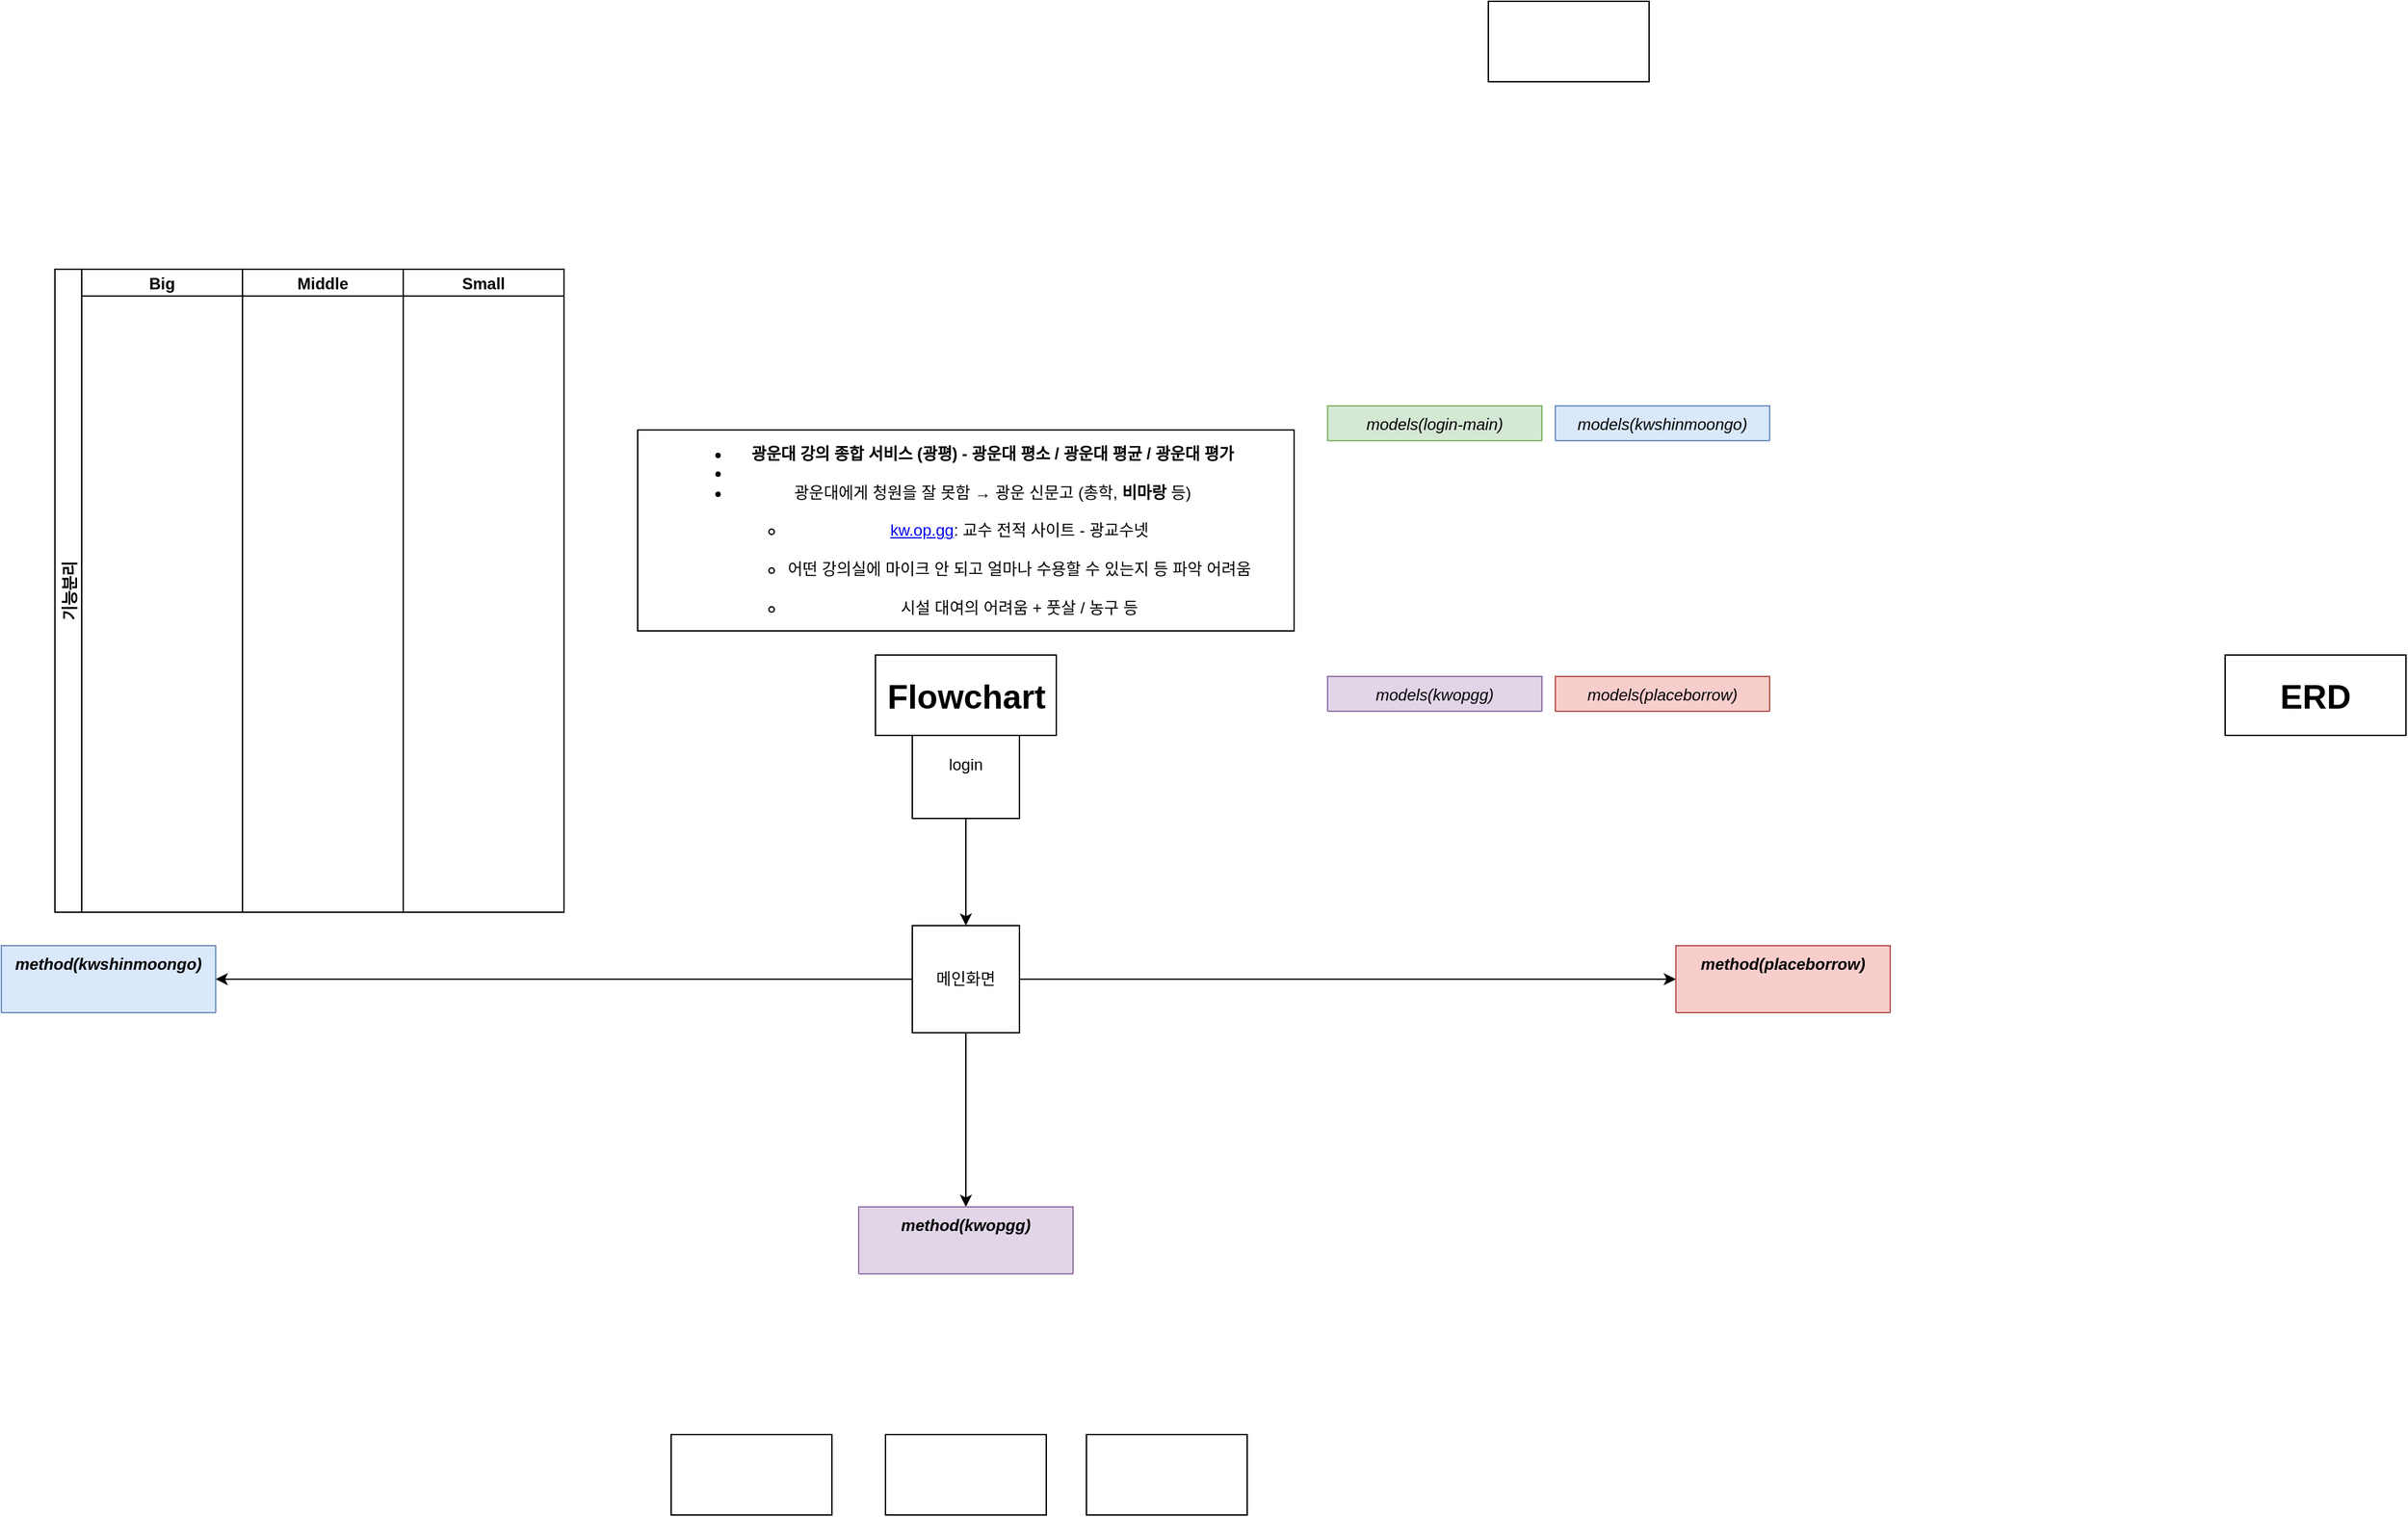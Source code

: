 <mxfile version="24.8.4">
  <diagram id="R2lEEEUBdFMjLlhIrx00" name="Page-1">
    <mxGraphModel dx="2658" dy="1616" grid="1" gridSize="10" guides="1" tooltips="1" connect="1" arrows="1" fold="1" page="1" pageScale="1" pageWidth="850" pageHeight="1100" math="0" shadow="0" extFonts="Permanent Marker^https://fonts.googleapis.com/css?family=Permanent+Marker">
      <root>
        <mxCell id="0" />
        <mxCell id="1" parent="0" />
        <mxCell id="3GmIEutji8pc6yviIONt-1" value="&lt;ul&gt;&lt;li&gt;&lt;strong&gt;광운대 강의 종합 서비스 (광평) - 광운대 평소 / 광운대 평균 / 광운대 평가&lt;/strong&gt;&lt;/li&gt;&lt;li&gt;&lt;br&gt;&lt;/li&gt;&lt;li&gt;광운대에게 청원을 잘 못함 → 광운 신문고 (총학, &lt;strong style=&quot;background-color: initial;&quot;&gt;비마랑&lt;/strong&gt;&lt;span style=&quot;background-color: initial;&quot;&gt; 등)&lt;/span&gt;&lt;ul&gt;&lt;br&gt;&lt;li&gt;&lt;a href=&quot;http://kw.op.gg&quot;&gt;kw.op.gg&lt;/a&gt;: 교수 전적 사이트 - 광교수넷&lt;/li&gt;&lt;br&gt;&lt;li&gt;어떤 강의실에 마이크 안 되고 얼마나 수용할 수 있는지 등 파악 어려움&lt;/li&gt;&lt;br&gt;&lt;li&gt;시설 대여의 어려움 + 풋살 / 농구 등&lt;/li&gt;&lt;/ul&gt;&lt;/li&gt;&lt;/ul&gt;" style="rounded=0;whiteSpace=wrap;html=1;" vertex="1" parent="1">
          <mxGeometry x="-725" y="70" width="490" height="150" as="geometry" />
        </mxCell>
        <mxCell id="3GmIEutji8pc6yviIONt-5" value="" style="edgeStyle=orthogonalEdgeStyle;rounded=0;orthogonalLoop=1;jettySize=auto;html=1;entryX=0;entryY=0.5;entryDx=0;entryDy=0;" edge="1" parent="1" source="3GmIEutji8pc6yviIONt-3" target="3GmIEutji8pc6yviIONt-102">
          <mxGeometry relative="1" as="geometry">
            <mxPoint x="-380" y="480" as="targetPoint" />
          </mxGeometry>
        </mxCell>
        <mxCell id="3GmIEutji8pc6yviIONt-10" value="" style="edgeStyle=orthogonalEdgeStyle;rounded=0;orthogonalLoop=1;jettySize=auto;html=1;entryX=1;entryY=0.5;entryDx=0;entryDy=0;" edge="1" parent="1" source="3GmIEutji8pc6yviIONt-3" target="3GmIEutji8pc6yviIONt-110">
          <mxGeometry relative="1" as="geometry">
            <mxPoint x="-920" y="480" as="targetPoint" />
          </mxGeometry>
        </mxCell>
        <mxCell id="3GmIEutji8pc6yviIONt-15" value="" style="edgeStyle=orthogonalEdgeStyle;rounded=0;orthogonalLoop=1;jettySize=auto;html=1;exitX=0.5;exitY=1;exitDx=0;exitDy=0;" edge="1" parent="1" source="3GmIEutji8pc6yviIONt-14" target="3GmIEutji8pc6yviIONt-3">
          <mxGeometry relative="1" as="geometry">
            <mxPoint x="-480" y="430" as="sourcePoint" />
          </mxGeometry>
        </mxCell>
        <mxCell id="3GmIEutji8pc6yviIONt-3" value="메인화면" style="whiteSpace=wrap;html=1;aspect=fixed;gradientColor=none;" vertex="1" parent="1">
          <mxGeometry x="-520" y="440" width="80" height="80" as="geometry" />
        </mxCell>
        <mxCell id="3GmIEutji8pc6yviIONt-12" value="" style="edgeStyle=orthogonalEdgeStyle;rounded=0;orthogonalLoop=1;jettySize=auto;html=1;entryX=0.5;entryY=0;entryDx=0;entryDy=0;exitX=0.5;exitY=1;exitDx=0;exitDy=0;" edge="1" parent="1" source="3GmIEutji8pc6yviIONt-3">
          <mxGeometry relative="1" as="geometry">
            <mxPoint x="-470" y="530" as="sourcePoint" />
            <mxPoint x="-480" y="650" as="targetPoint" />
            <Array as="points">
              <mxPoint x="-480" y="580" />
              <mxPoint x="-480" y="580" />
            </Array>
          </mxGeometry>
        </mxCell>
        <mxCell id="3GmIEutji8pc6yviIONt-14" value="login" style="whiteSpace=wrap;html=1;aspect=fixed;" vertex="1" parent="1">
          <mxGeometry x="-520" y="280" width="80" height="80" as="geometry" />
        </mxCell>
        <mxCell id="3GmIEutji8pc6yviIONt-2" value="&lt;font style=&quot;font-size: 25px;&quot;&gt;Flowchart&lt;/font&gt;" style="rounded=0;whiteSpace=wrap;html=1;fontStyle=1" vertex="1" parent="1">
          <mxGeometry x="-547.5" y="238" width="135" height="60" as="geometry" />
        </mxCell>
        <mxCell id="3GmIEutji8pc6yviIONt-16" value="" style="rounded=0;whiteSpace=wrap;html=1;" vertex="1" parent="1">
          <mxGeometry x="-90" y="-250" width="120" height="60" as="geometry" />
        </mxCell>
        <mxCell id="3GmIEutji8pc6yviIONt-19" value="" style="rounded=0;whiteSpace=wrap;html=1;" vertex="1" parent="1">
          <mxGeometry x="-700" y="820" width="120" height="60" as="geometry" />
        </mxCell>
        <mxCell id="3GmIEutji8pc6yviIONt-20" value="" style="rounded=0;whiteSpace=wrap;html=1;" vertex="1" parent="1">
          <mxGeometry x="-540" y="820" width="120" height="60" as="geometry" />
        </mxCell>
        <mxCell id="3GmIEutji8pc6yviIONt-21" value="" style="rounded=0;whiteSpace=wrap;html=1;" vertex="1" parent="1">
          <mxGeometry x="-390" y="820" width="120" height="60" as="geometry" />
        </mxCell>
        <mxCell id="3GmIEutji8pc6yviIONt-61" value="models(login-main)" style="swimlane;fontStyle=2;align=center;verticalAlign=top;childLayout=stackLayout;horizontal=1;startSize=26;horizontalStack=0;resizeParent=1;resizeLast=0;collapsible=1;marginBottom=0;rounded=0;shadow=0;strokeWidth=1;fillColor=#d5e8d4;strokeColor=#82b366;" vertex="1" collapsed="1" parent="1">
          <mxGeometry x="-210" y="52" width="160" height="26" as="geometry">
            <mxRectangle x="-210" y="52" width="160" height="186" as="alternateBounds" />
          </mxGeometry>
        </mxCell>
        <mxCell id="3GmIEutji8pc6yviIONt-62" value="title" style="text;align=left;verticalAlign=top;spacingLeft=4;spacingRight=4;overflow=hidden;rotatable=0;points=[[0,0.5],[1,0.5]];portConstraint=eastwest;" vertex="1" parent="3GmIEutji8pc6yviIONt-61">
          <mxGeometry y="26" width="160" height="26" as="geometry" />
        </mxCell>
        <mxCell id="3GmIEutji8pc6yviIONt-63" value="description" style="text;align=left;verticalAlign=top;spacingLeft=4;spacingRight=4;overflow=hidden;rotatable=0;points=[[0,0.5],[1,0.5]];portConstraint=eastwest;rounded=0;shadow=0;html=0;" vertex="1" parent="3GmIEutji8pc6yviIONt-61">
          <mxGeometry y="52" width="160" height="26" as="geometry" />
        </mxCell>
        <mxCell id="3GmIEutji8pc6yviIONt-65" value="" style="line;html=1;strokeWidth=1;align=left;verticalAlign=middle;spacingTop=-1;spacingLeft=3;spacingRight=3;rotatable=0;labelPosition=right;points=[];portConstraint=eastwest;strokeColor=none;" vertex="1" parent="3GmIEutji8pc6yviIONt-61">
          <mxGeometry y="78" width="160" height="4" as="geometry" />
        </mxCell>
        <mxCell id="3GmIEutji8pc6yviIONt-66" value="completed (default = false)" style="text;align=left;verticalAlign=top;spacingLeft=4;spacingRight=4;overflow=hidden;rotatable=0;points=[[0,0.5],[1,0.5]];portConstraint=eastwest;rounded=0;shadow=0;html=0;" vertex="1" parent="3GmIEutji8pc6yviIONt-61">
          <mxGeometry y="82" width="160" height="26" as="geometry" />
        </mxCell>
        <mxCell id="3GmIEutji8pc6yviIONt-67" value="#usercreationform사용한다&#xa;가정&#xa;id(username),&#xa;password1,2, email" style="text;align=left;verticalAlign=top;spacingLeft=4;spacingRight=4;overflow=hidden;rotatable=0;points=[[0,0.5],[1,0.5]];portConstraint=eastwest;strokeColor=none;fillColor=#dae8fc;" vertex="1" parent="3GmIEutji8pc6yviIONt-61">
          <mxGeometry y="108" width="160" height="72" as="geometry" />
        </mxCell>
        <mxCell id="3GmIEutji8pc6yviIONt-69" value="models(kwshinmoongo)" style="swimlane;fontStyle=2;align=center;verticalAlign=top;childLayout=stackLayout;horizontal=1;startSize=26;horizontalStack=0;resizeParent=1;resizeLast=0;collapsible=1;marginBottom=0;rounded=0;shadow=0;strokeWidth=1;fillColor=#dae8fc;strokeColor=#6c8ebf;" vertex="1" collapsed="1" parent="1">
          <mxGeometry x="-40" y="52" width="160" height="26" as="geometry">
            <mxRectangle x="-40" y="52" width="160" height="186" as="alternateBounds" />
          </mxGeometry>
        </mxCell>
        <mxCell id="3GmIEutji8pc6yviIONt-70" value="title" style="text;align=left;verticalAlign=top;spacingLeft=4;spacingRight=4;overflow=hidden;rotatable=0;points=[[0,0.5],[1,0.5]];portConstraint=eastwest;" vertex="1" parent="3GmIEutji8pc6yviIONt-69">
          <mxGeometry y="26" width="160" height="26" as="geometry" />
        </mxCell>
        <mxCell id="3GmIEutji8pc6yviIONt-71" value="description" style="text;align=left;verticalAlign=top;spacingLeft=4;spacingRight=4;overflow=hidden;rotatable=0;points=[[0,0.5],[1,0.5]];portConstraint=eastwest;rounded=0;shadow=0;html=0;" vertex="1" parent="3GmIEutji8pc6yviIONt-69">
          <mxGeometry y="52" width="160" height="26" as="geometry" />
        </mxCell>
        <mxCell id="3GmIEutji8pc6yviIONt-72" value="created_at (date) (auto)" style="text;align=left;verticalAlign=top;spacingLeft=4;spacingRight=4;overflow=hidden;rotatable=0;points=[[0,0.5],[1,0.5]];portConstraint=eastwest;rounded=0;shadow=0;html=0;" vertex="1" parent="3GmIEutji8pc6yviIONt-69">
          <mxGeometry y="78" width="160" height="26" as="geometry" />
        </mxCell>
        <mxCell id="3GmIEutji8pc6yviIONt-73" value="" style="line;html=1;strokeWidth=1;align=left;verticalAlign=middle;spacingTop=-1;spacingLeft=3;spacingRight=3;rotatable=0;labelPosition=right;points=[];portConstraint=eastwest;strokeColor=none;" vertex="1" parent="3GmIEutji8pc6yviIONt-69">
          <mxGeometry y="104" width="160" height="4" as="geometry" />
        </mxCell>
        <mxCell id="3GmIEutji8pc6yviIONt-74" value="completed (default = false)" style="text;align=left;verticalAlign=top;spacingLeft=4;spacingRight=4;overflow=hidden;rotatable=0;points=[[0,0.5],[1,0.5]];portConstraint=eastwest;rounded=0;shadow=0;html=0;" vertex="1" parent="3GmIEutji8pc6yviIONt-69">
          <mxGeometry y="108" width="160" height="26" as="geometry" />
        </mxCell>
        <mxCell id="3GmIEutji8pc6yviIONt-75" value="important (default = false)" style="text;align=left;verticalAlign=top;spacingLeft=4;spacingRight=4;overflow=hidden;rotatable=0;points=[[0,0.5],[1,0.5]];portConstraint=eastwest;" vertex="1" parent="3GmIEutji8pc6yviIONt-69">
          <mxGeometry y="134" width="160" height="26" as="geometry" />
        </mxCell>
        <mxCell id="3GmIEutji8pc6yviIONt-76" value="primary key(id)" style="text;align=left;verticalAlign=top;spacingLeft=4;spacingRight=4;overflow=hidden;rotatable=0;points=[[0,0.5],[1,0.5]];portConstraint=eastwest;" vertex="1" parent="3GmIEutji8pc6yviIONt-69">
          <mxGeometry y="160" width="160" height="26" as="geometry" />
        </mxCell>
        <mxCell id="3GmIEutji8pc6yviIONt-77" value="models(kwopgg)" style="swimlane;fontStyle=2;align=center;verticalAlign=top;childLayout=stackLayout;horizontal=1;startSize=26;horizontalStack=0;resizeParent=1;resizeLast=0;collapsible=1;marginBottom=0;rounded=0;shadow=0;strokeWidth=1;fillColor=#e1d5e7;strokeColor=#9673a6;" vertex="1" collapsed="1" parent="1">
          <mxGeometry x="-210" y="254" width="160" height="26" as="geometry">
            <mxRectangle x="-210" y="254" width="160" height="186" as="alternateBounds" />
          </mxGeometry>
        </mxCell>
        <mxCell id="3GmIEutji8pc6yviIONt-78" value="title" style="text;align=left;verticalAlign=top;spacingLeft=4;spacingRight=4;overflow=hidden;rotatable=0;points=[[0,0.5],[1,0.5]];portConstraint=eastwest;" vertex="1" parent="3GmIEutji8pc6yviIONt-77">
          <mxGeometry y="26" width="160" height="26" as="geometry" />
        </mxCell>
        <mxCell id="3GmIEutji8pc6yviIONt-79" value="description" style="text;align=left;verticalAlign=top;spacingLeft=4;spacingRight=4;overflow=hidden;rotatable=0;points=[[0,0.5],[1,0.5]];portConstraint=eastwest;rounded=0;shadow=0;html=0;" vertex="1" parent="3GmIEutji8pc6yviIONt-77">
          <mxGeometry y="52" width="160" height="26" as="geometry" />
        </mxCell>
        <mxCell id="3GmIEutji8pc6yviIONt-80" value="created_at (date) (auto)" style="text;align=left;verticalAlign=top;spacingLeft=4;spacingRight=4;overflow=hidden;rotatable=0;points=[[0,0.5],[1,0.5]];portConstraint=eastwest;rounded=0;shadow=0;html=0;" vertex="1" parent="3GmIEutji8pc6yviIONt-77">
          <mxGeometry y="78" width="160" height="26" as="geometry" />
        </mxCell>
        <mxCell id="3GmIEutji8pc6yviIONt-81" value="" style="line;html=1;strokeWidth=1;align=left;verticalAlign=middle;spacingTop=-1;spacingLeft=3;spacingRight=3;rotatable=0;labelPosition=right;points=[];portConstraint=eastwest;strokeColor=none;" vertex="1" parent="3GmIEutji8pc6yviIONt-77">
          <mxGeometry y="104" width="160" height="4" as="geometry" />
        </mxCell>
        <mxCell id="3GmIEutji8pc6yviIONt-82" value="completed (default = false)" style="text;align=left;verticalAlign=top;spacingLeft=4;spacingRight=4;overflow=hidden;rotatable=0;points=[[0,0.5],[1,0.5]];portConstraint=eastwest;rounded=0;shadow=0;html=0;" vertex="1" parent="3GmIEutji8pc6yviIONt-77">
          <mxGeometry y="108" width="160" height="26" as="geometry" />
        </mxCell>
        <mxCell id="3GmIEutji8pc6yviIONt-83" value="important (default = false)" style="text;align=left;verticalAlign=top;spacingLeft=4;spacingRight=4;overflow=hidden;rotatable=0;points=[[0,0.5],[1,0.5]];portConstraint=eastwest;" vertex="1" parent="3GmIEutji8pc6yviIONt-77">
          <mxGeometry y="134" width="160" height="26" as="geometry" />
        </mxCell>
        <mxCell id="3GmIEutji8pc6yviIONt-84" value="primary key(id)" style="text;align=left;verticalAlign=top;spacingLeft=4;spacingRight=4;overflow=hidden;rotatable=0;points=[[0,0.5],[1,0.5]];portConstraint=eastwest;" vertex="1" parent="3GmIEutji8pc6yviIONt-77">
          <mxGeometry y="160" width="160" height="26" as="geometry" />
        </mxCell>
        <mxCell id="3GmIEutji8pc6yviIONt-85" value="models(placeborrow)" style="swimlane;fontStyle=2;align=center;verticalAlign=top;childLayout=stackLayout;horizontal=1;startSize=26;horizontalStack=0;resizeParent=1;resizeLast=0;collapsible=1;marginBottom=0;rounded=0;shadow=0;strokeWidth=1;fillColor=#f8cecc;strokeColor=#b85450;" vertex="1" collapsed="1" parent="1">
          <mxGeometry x="-40" y="254" width="160" height="26" as="geometry">
            <mxRectangle x="-40" y="254" width="160" height="186" as="alternateBounds" />
          </mxGeometry>
        </mxCell>
        <mxCell id="3GmIEutji8pc6yviIONt-86" value="title" style="text;align=left;verticalAlign=top;spacingLeft=4;spacingRight=4;overflow=hidden;rotatable=0;points=[[0,0.5],[1,0.5]];portConstraint=eastwest;" vertex="1" parent="3GmIEutji8pc6yviIONt-85">
          <mxGeometry y="26" width="160" height="26" as="geometry" />
        </mxCell>
        <mxCell id="3GmIEutji8pc6yviIONt-87" value="description" style="text;align=left;verticalAlign=top;spacingLeft=4;spacingRight=4;overflow=hidden;rotatable=0;points=[[0,0.5],[1,0.5]];portConstraint=eastwest;rounded=0;shadow=0;html=0;" vertex="1" parent="3GmIEutji8pc6yviIONt-85">
          <mxGeometry y="52" width="160" height="26" as="geometry" />
        </mxCell>
        <mxCell id="3GmIEutji8pc6yviIONt-88" value="created_at (date) (auto)" style="text;align=left;verticalAlign=top;spacingLeft=4;spacingRight=4;overflow=hidden;rotatable=0;points=[[0,0.5],[1,0.5]];portConstraint=eastwest;rounded=0;shadow=0;html=0;" vertex="1" parent="3GmIEutji8pc6yviIONt-85">
          <mxGeometry y="78" width="160" height="26" as="geometry" />
        </mxCell>
        <mxCell id="3GmIEutji8pc6yviIONt-89" value="" style="line;html=1;strokeWidth=1;align=left;verticalAlign=middle;spacingTop=-1;spacingLeft=3;spacingRight=3;rotatable=0;labelPosition=right;points=[];portConstraint=eastwest;strokeColor=none;" vertex="1" parent="3GmIEutji8pc6yviIONt-85">
          <mxGeometry y="104" width="160" height="4" as="geometry" />
        </mxCell>
        <mxCell id="3GmIEutji8pc6yviIONt-90" value="completed (default = false)" style="text;align=left;verticalAlign=top;spacingLeft=4;spacingRight=4;overflow=hidden;rotatable=0;points=[[0,0.5],[1,0.5]];portConstraint=eastwest;rounded=0;shadow=0;html=0;" vertex="1" parent="3GmIEutji8pc6yviIONt-85">
          <mxGeometry y="108" width="160" height="26" as="geometry" />
        </mxCell>
        <mxCell id="3GmIEutji8pc6yviIONt-91" value="important (default = false)" style="text;align=left;verticalAlign=top;spacingLeft=4;spacingRight=4;overflow=hidden;rotatable=0;points=[[0,0.5],[1,0.5]];portConstraint=eastwest;" vertex="1" parent="3GmIEutji8pc6yviIONt-85">
          <mxGeometry y="134" width="160" height="26" as="geometry" />
        </mxCell>
        <mxCell id="3GmIEutji8pc6yviIONt-92" value="primary key(id)" style="text;align=left;verticalAlign=top;spacingLeft=4;spacingRight=4;overflow=hidden;rotatable=0;points=[[0,0.5],[1,0.5]];portConstraint=eastwest;" vertex="1" parent="3GmIEutji8pc6yviIONt-85">
          <mxGeometry y="160" width="160" height="26" as="geometry" />
        </mxCell>
        <mxCell id="3GmIEutji8pc6yviIONt-93" value="&lt;font style=&quot;font-size: 25px;&quot;&gt;ERD&lt;/font&gt;" style="rounded=0;whiteSpace=wrap;html=1;fontStyle=1" vertex="1" parent="1">
          <mxGeometry x="460" y="238" width="135" height="60" as="geometry" />
        </mxCell>
        <mxCell id="3GmIEutji8pc6yviIONt-94" value="method(kwopgg)" style="swimlane;fontStyle=3;align=center;verticalAlign=top;childLayout=stackLayout;horizontal=1;startSize=50;horizontalStack=0;resizeParent=1;resizeLast=0;collapsible=1;marginBottom=0;rounded=0;shadow=0;strokeWidth=1;fillColor=#e1d5e7;strokeColor=#9673a6;" vertex="1" collapsed="1" parent="1">
          <mxGeometry x="-560" y="650" width="160" height="50" as="geometry">
            <mxRectangle x="-560" y="650" width="160" height="186" as="alternateBounds" />
          </mxGeometry>
        </mxCell>
        <mxCell id="3GmIEutji8pc6yviIONt-95" value="title" style="text;align=left;verticalAlign=top;spacingLeft=4;spacingRight=4;overflow=hidden;rotatable=0;points=[[0,0.5],[1,0.5]];portConstraint=eastwest;" vertex="1" parent="3GmIEutji8pc6yviIONt-94">
          <mxGeometry y="26" width="160" height="26" as="geometry" />
        </mxCell>
        <mxCell id="3GmIEutji8pc6yviIONt-96" value="description" style="text;align=left;verticalAlign=top;spacingLeft=4;spacingRight=4;overflow=hidden;rotatable=0;points=[[0,0.5],[1,0.5]];portConstraint=eastwest;rounded=0;shadow=0;html=0;" vertex="1" parent="3GmIEutji8pc6yviIONt-94">
          <mxGeometry y="52" width="160" height="26" as="geometry" />
        </mxCell>
        <mxCell id="3GmIEutji8pc6yviIONt-97" value="created_at (date) (auto)" style="text;align=left;verticalAlign=top;spacingLeft=4;spacingRight=4;overflow=hidden;rotatable=0;points=[[0,0.5],[1,0.5]];portConstraint=eastwest;rounded=0;shadow=0;html=0;" vertex="1" parent="3GmIEutji8pc6yviIONt-94">
          <mxGeometry y="78" width="160" height="26" as="geometry" />
        </mxCell>
        <mxCell id="3GmIEutji8pc6yviIONt-98" value="" style="line;html=1;strokeWidth=1;align=left;verticalAlign=middle;spacingTop=-1;spacingLeft=3;spacingRight=3;rotatable=0;labelPosition=right;points=[];portConstraint=eastwest;strokeColor=none;" vertex="1" parent="3GmIEutji8pc6yviIONt-94">
          <mxGeometry y="104" width="160" height="4" as="geometry" />
        </mxCell>
        <mxCell id="3GmIEutji8pc6yviIONt-99" value="completed (default = false)" style="text;align=left;verticalAlign=top;spacingLeft=4;spacingRight=4;overflow=hidden;rotatable=0;points=[[0,0.5],[1,0.5]];portConstraint=eastwest;rounded=0;shadow=0;html=0;" vertex="1" parent="3GmIEutji8pc6yviIONt-94">
          <mxGeometry y="108" width="160" height="26" as="geometry" />
        </mxCell>
        <mxCell id="3GmIEutji8pc6yviIONt-100" value="important (default = false)" style="text;align=left;verticalAlign=top;spacingLeft=4;spacingRight=4;overflow=hidden;rotatable=0;points=[[0,0.5],[1,0.5]];portConstraint=eastwest;" vertex="1" parent="3GmIEutji8pc6yviIONt-94">
          <mxGeometry y="134" width="160" height="26" as="geometry" />
        </mxCell>
        <mxCell id="3GmIEutji8pc6yviIONt-101" value="primary key(id)" style="text;align=left;verticalAlign=top;spacingLeft=4;spacingRight=4;overflow=hidden;rotatable=0;points=[[0,0.5],[1,0.5]];portConstraint=eastwest;" vertex="1" parent="3GmIEutji8pc6yviIONt-94">
          <mxGeometry y="160" width="160" height="26" as="geometry" />
        </mxCell>
        <mxCell id="3GmIEutji8pc6yviIONt-102" value="method(placeborrow)" style="swimlane;fontStyle=3;align=center;verticalAlign=top;childLayout=stackLayout;horizontal=1;startSize=50;horizontalStack=0;resizeParent=1;resizeLast=0;collapsible=1;marginBottom=0;rounded=0;shadow=0;strokeWidth=1;fillColor=#f8cecc;strokeColor=#b85450;" vertex="1" collapsed="1" parent="1">
          <mxGeometry x="50" y="455" width="160" height="50" as="geometry">
            <mxRectangle x="-560" y="650" width="160" height="186" as="alternateBounds" />
          </mxGeometry>
        </mxCell>
        <mxCell id="3GmIEutji8pc6yviIONt-103" value="title" style="text;align=left;verticalAlign=top;spacingLeft=4;spacingRight=4;overflow=hidden;rotatable=0;points=[[0,0.5],[1,0.5]];portConstraint=eastwest;" vertex="1" parent="3GmIEutji8pc6yviIONt-102">
          <mxGeometry y="26" width="160" height="26" as="geometry" />
        </mxCell>
        <mxCell id="3GmIEutji8pc6yviIONt-104" value="description" style="text;align=left;verticalAlign=top;spacingLeft=4;spacingRight=4;overflow=hidden;rotatable=0;points=[[0,0.5],[1,0.5]];portConstraint=eastwest;rounded=0;shadow=0;html=0;" vertex="1" parent="3GmIEutji8pc6yviIONt-102">
          <mxGeometry y="52" width="160" height="26" as="geometry" />
        </mxCell>
        <mxCell id="3GmIEutji8pc6yviIONt-105" value="created_at (date) (auto)" style="text;align=left;verticalAlign=top;spacingLeft=4;spacingRight=4;overflow=hidden;rotatable=0;points=[[0,0.5],[1,0.5]];portConstraint=eastwest;rounded=0;shadow=0;html=0;" vertex="1" parent="3GmIEutji8pc6yviIONt-102">
          <mxGeometry y="78" width="160" height="26" as="geometry" />
        </mxCell>
        <mxCell id="3GmIEutji8pc6yviIONt-106" value="" style="line;html=1;strokeWidth=1;align=left;verticalAlign=middle;spacingTop=-1;spacingLeft=3;spacingRight=3;rotatable=0;labelPosition=right;points=[];portConstraint=eastwest;strokeColor=none;" vertex="1" parent="3GmIEutji8pc6yviIONt-102">
          <mxGeometry y="104" width="160" height="4" as="geometry" />
        </mxCell>
        <mxCell id="3GmIEutji8pc6yviIONt-107" value="completed (default = false)" style="text;align=left;verticalAlign=top;spacingLeft=4;spacingRight=4;overflow=hidden;rotatable=0;points=[[0,0.5],[1,0.5]];portConstraint=eastwest;rounded=0;shadow=0;html=0;" vertex="1" parent="3GmIEutji8pc6yviIONt-102">
          <mxGeometry y="108" width="160" height="26" as="geometry" />
        </mxCell>
        <mxCell id="3GmIEutji8pc6yviIONt-108" value="important (default = false)" style="text;align=left;verticalAlign=top;spacingLeft=4;spacingRight=4;overflow=hidden;rotatable=0;points=[[0,0.5],[1,0.5]];portConstraint=eastwest;" vertex="1" parent="3GmIEutji8pc6yviIONt-102">
          <mxGeometry y="134" width="160" height="26" as="geometry" />
        </mxCell>
        <mxCell id="3GmIEutji8pc6yviIONt-109" value="primary key(id)" style="text;align=left;verticalAlign=top;spacingLeft=4;spacingRight=4;overflow=hidden;rotatable=0;points=[[0,0.5],[1,0.5]];portConstraint=eastwest;" vertex="1" parent="3GmIEutji8pc6yviIONt-102">
          <mxGeometry y="160" width="160" height="26" as="geometry" />
        </mxCell>
        <mxCell id="3GmIEutji8pc6yviIONt-110" value="method(kwshinmoongo)" style="swimlane;fontStyle=3;align=center;verticalAlign=top;childLayout=stackLayout;horizontal=1;startSize=50;horizontalStack=0;resizeParent=1;resizeLast=0;collapsible=1;marginBottom=0;rounded=0;shadow=0;strokeWidth=1;fillColor=#dae8fc;strokeColor=#6c8ebf;" vertex="1" collapsed="1" parent="1">
          <mxGeometry x="-1200" y="455" width="160" height="50" as="geometry">
            <mxRectangle x="-560" y="650" width="160" height="186" as="alternateBounds" />
          </mxGeometry>
        </mxCell>
        <mxCell id="3GmIEutji8pc6yviIONt-111" value="title" style="text;align=left;verticalAlign=top;spacingLeft=4;spacingRight=4;overflow=hidden;rotatable=0;points=[[0,0.5],[1,0.5]];portConstraint=eastwest;" vertex="1" parent="3GmIEutji8pc6yviIONt-110">
          <mxGeometry y="26" width="160" height="26" as="geometry" />
        </mxCell>
        <mxCell id="3GmIEutji8pc6yviIONt-112" value="description" style="text;align=left;verticalAlign=top;spacingLeft=4;spacingRight=4;overflow=hidden;rotatable=0;points=[[0,0.5],[1,0.5]];portConstraint=eastwest;rounded=0;shadow=0;html=0;" vertex="1" parent="3GmIEutji8pc6yviIONt-110">
          <mxGeometry y="52" width="160" height="26" as="geometry" />
        </mxCell>
        <mxCell id="3GmIEutji8pc6yviIONt-113" value="created_at (date) (auto)" style="text;align=left;verticalAlign=top;spacingLeft=4;spacingRight=4;overflow=hidden;rotatable=0;points=[[0,0.5],[1,0.5]];portConstraint=eastwest;rounded=0;shadow=0;html=0;" vertex="1" parent="3GmIEutji8pc6yviIONt-110">
          <mxGeometry y="78" width="160" height="26" as="geometry" />
        </mxCell>
        <mxCell id="3GmIEutji8pc6yviIONt-114" value="" style="line;html=1;strokeWidth=1;align=left;verticalAlign=middle;spacingTop=-1;spacingLeft=3;spacingRight=3;rotatable=0;labelPosition=right;points=[];portConstraint=eastwest;strokeColor=none;" vertex="1" parent="3GmIEutji8pc6yviIONt-110">
          <mxGeometry y="104" width="160" height="4" as="geometry" />
        </mxCell>
        <mxCell id="3GmIEutji8pc6yviIONt-115" value="completed (default = false)" style="text;align=left;verticalAlign=top;spacingLeft=4;spacingRight=4;overflow=hidden;rotatable=0;points=[[0,0.5],[1,0.5]];portConstraint=eastwest;rounded=0;shadow=0;html=0;" vertex="1" parent="3GmIEutji8pc6yviIONt-110">
          <mxGeometry y="108" width="160" height="26" as="geometry" />
        </mxCell>
        <mxCell id="3GmIEutji8pc6yviIONt-116" value="important (default = false)" style="text;align=left;verticalAlign=top;spacingLeft=4;spacingRight=4;overflow=hidden;rotatable=0;points=[[0,0.5],[1,0.5]];portConstraint=eastwest;" vertex="1" parent="3GmIEutji8pc6yviIONt-110">
          <mxGeometry y="134" width="160" height="26" as="geometry" />
        </mxCell>
        <mxCell id="3GmIEutji8pc6yviIONt-117" value="primary key(id)" style="text;align=left;verticalAlign=top;spacingLeft=4;spacingRight=4;overflow=hidden;rotatable=0;points=[[0,0.5],[1,0.5]];portConstraint=eastwest;" vertex="1" parent="3GmIEutji8pc6yviIONt-110">
          <mxGeometry y="160" width="160" height="26" as="geometry" />
        </mxCell>
        <mxCell id="3GmIEutji8pc6yviIONt-118" value="기능분리" style="swimlane;childLayout=stackLayout;resizeParent=1;resizeParentMax=0;startSize=20;horizontal=0;horizontalStack=1;" vertex="1" parent="1">
          <mxGeometry x="-1160" y="-50" width="380" height="480" as="geometry" />
        </mxCell>
        <mxCell id="3GmIEutji8pc6yviIONt-119" value="Big" style="swimlane;startSize=20;" vertex="1" parent="3GmIEutji8pc6yviIONt-118">
          <mxGeometry x="20" width="120" height="480" as="geometry" />
        </mxCell>
        <mxCell id="3GmIEutji8pc6yviIONt-120" value="Middle" style="swimlane;startSize=20;" vertex="1" parent="3GmIEutji8pc6yviIONt-118">
          <mxGeometry x="140" width="120" height="480" as="geometry" />
        </mxCell>
        <mxCell id="3GmIEutji8pc6yviIONt-121" value="Small" style="swimlane;startSize=20;" vertex="1" parent="3GmIEutji8pc6yviIONt-118">
          <mxGeometry x="260" width="120" height="480" as="geometry" />
        </mxCell>
      </root>
    </mxGraphModel>
  </diagram>
</mxfile>
